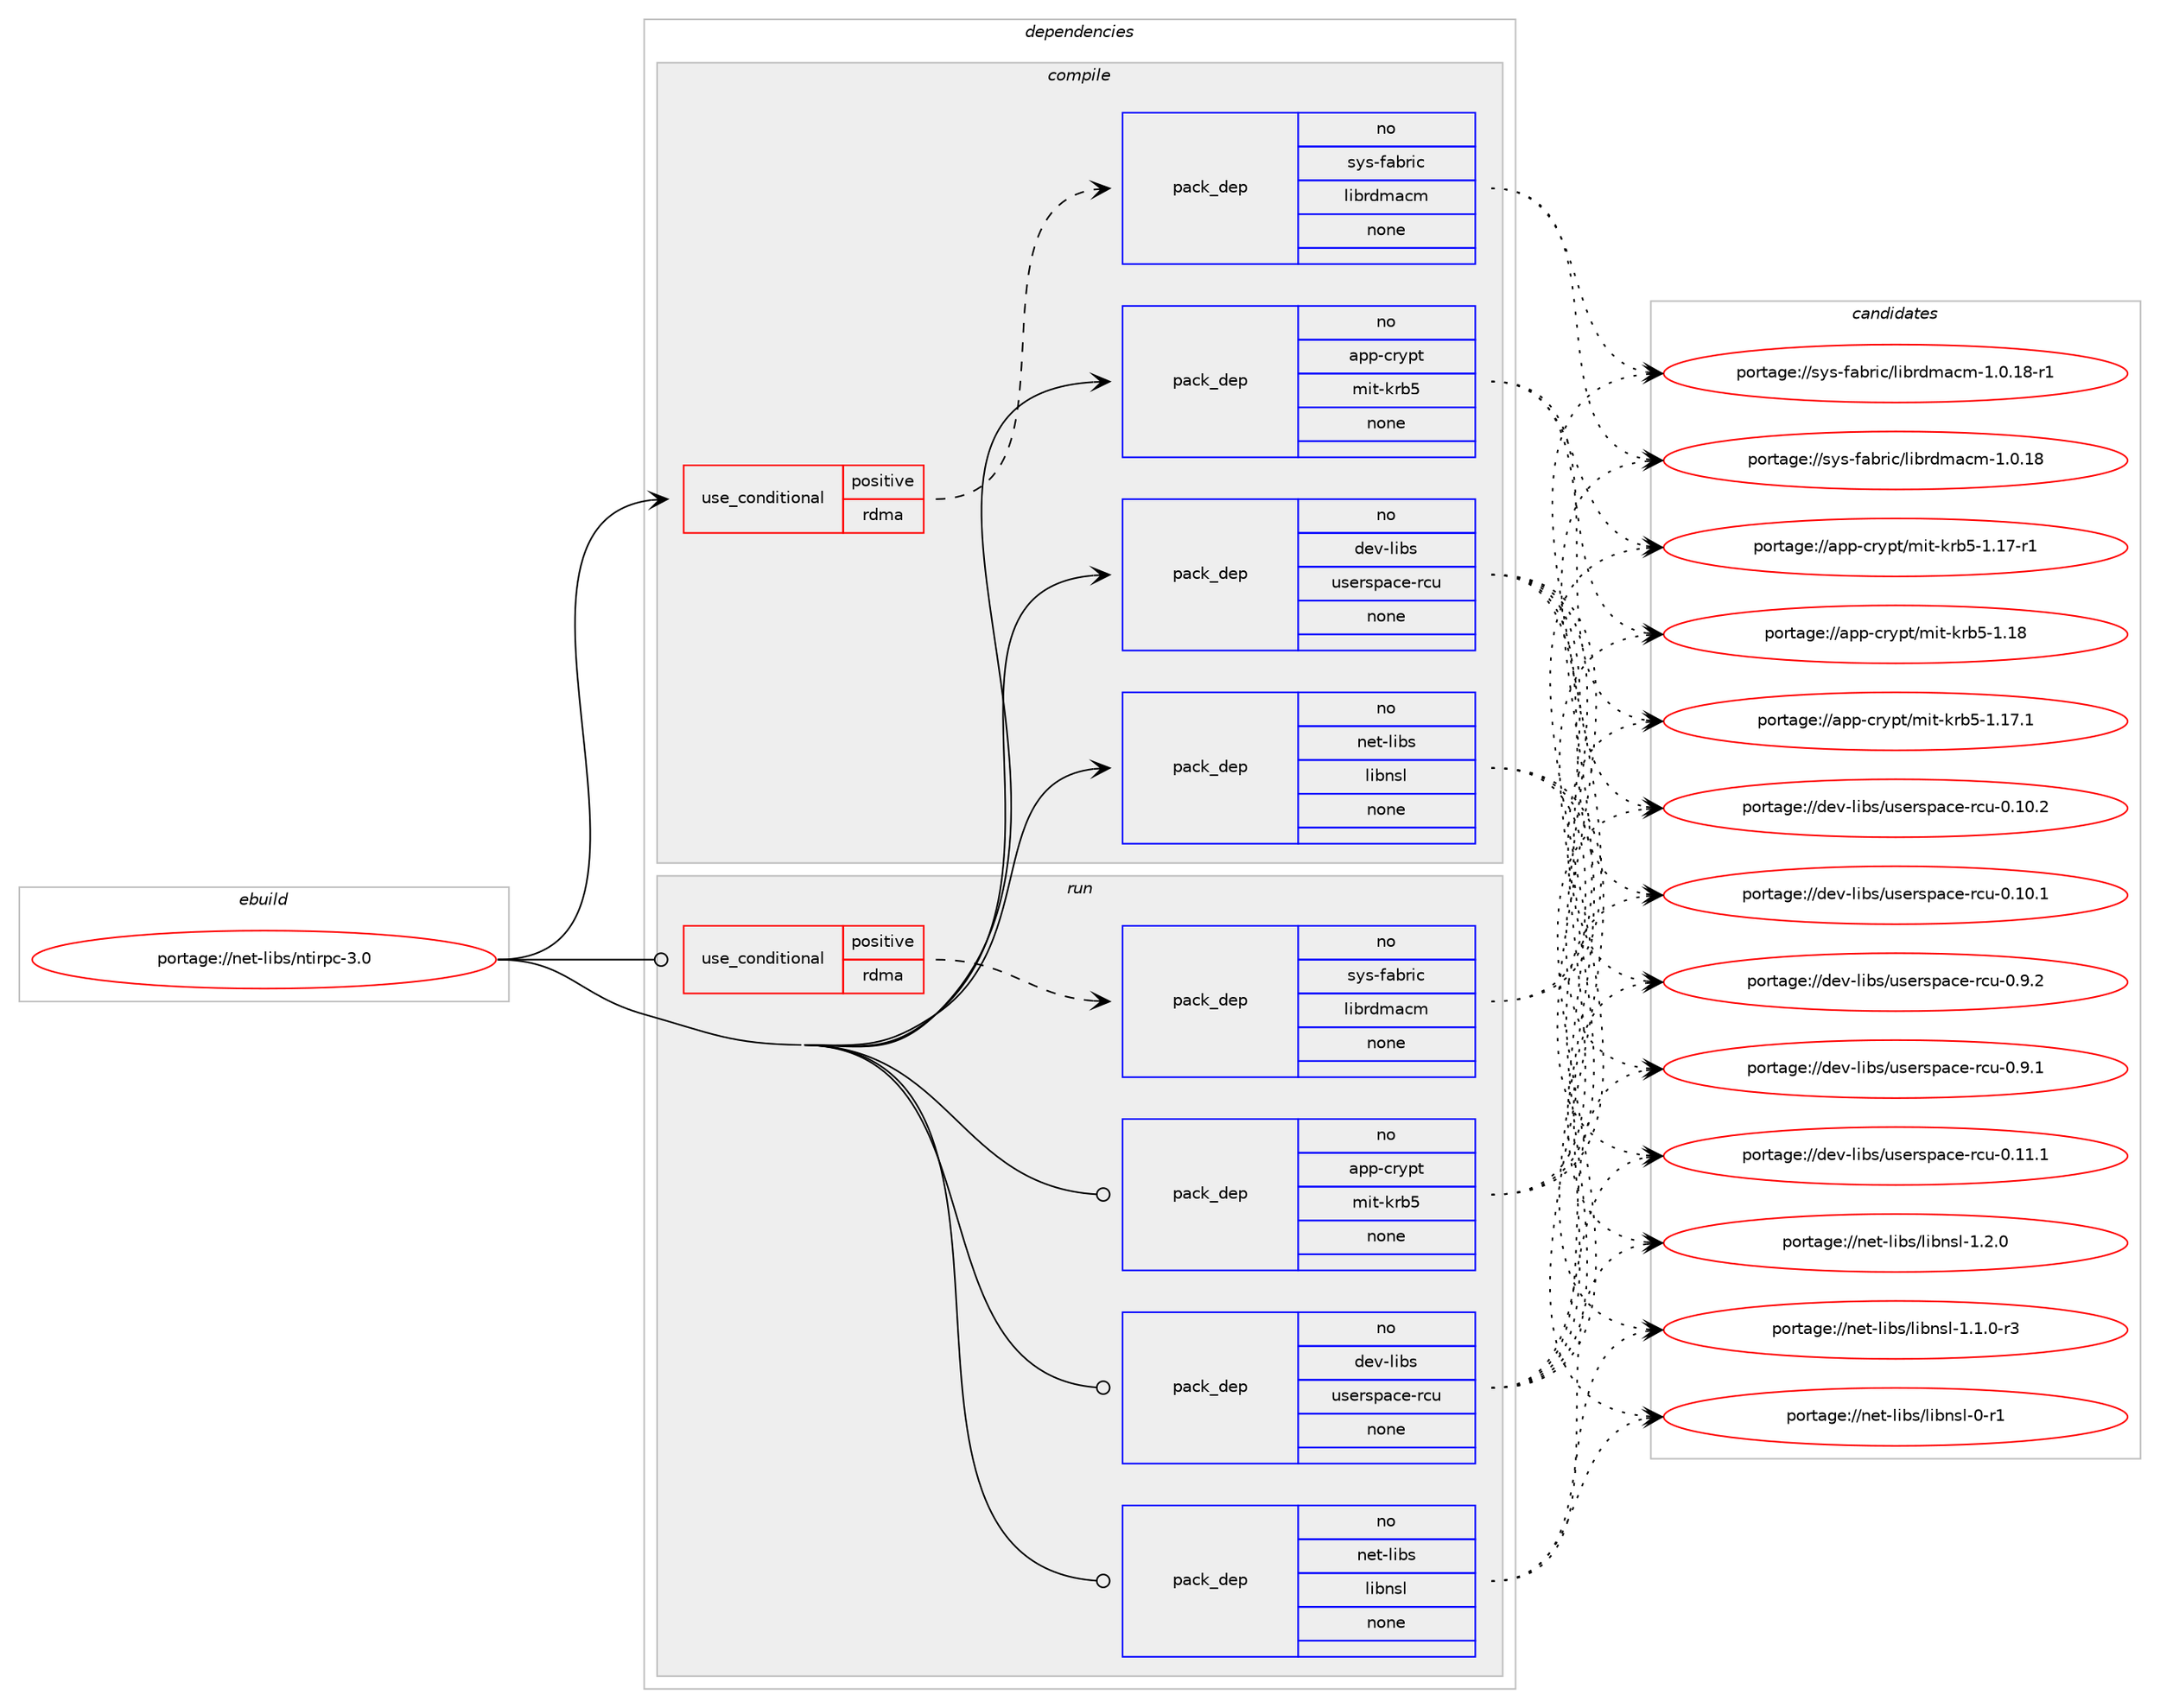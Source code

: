 digraph prolog {

# *************
# Graph options
# *************

newrank=true;
concentrate=true;
compound=true;
graph [rankdir=LR,fontname=Helvetica,fontsize=10,ranksep=1.5];#, ranksep=2.5, nodesep=0.2];
edge  [arrowhead=vee];
node  [fontname=Helvetica,fontsize=10];

# **********
# The ebuild
# **********

subgraph cluster_leftcol {
color=gray;
rank=same;
label=<<i>ebuild</i>>;
id [label="portage://net-libs/ntirpc-3.0", color=red, width=4, href="../net-libs/ntirpc-3.0.svg"];
}

# ****************
# The dependencies
# ****************

subgraph cluster_midcol {
color=gray;
label=<<i>dependencies</i>>;
subgraph cluster_compile {
fillcolor="#eeeeee";
style=filled;
label=<<i>compile</i>>;
subgraph cond11442 {
dependency57964 [label=<<TABLE BORDER="0" CELLBORDER="1" CELLSPACING="0" CELLPADDING="4"><TR><TD ROWSPAN="3" CELLPADDING="10">use_conditional</TD></TR><TR><TD>positive</TD></TR><TR><TD>rdma</TD></TR></TABLE>>, shape=none, color=red];
subgraph pack45365 {
dependency57965 [label=<<TABLE BORDER="0" CELLBORDER="1" CELLSPACING="0" CELLPADDING="4" WIDTH="220"><TR><TD ROWSPAN="6" CELLPADDING="30">pack_dep</TD></TR><TR><TD WIDTH="110">no</TD></TR><TR><TD>sys-fabric</TD></TR><TR><TD>librdmacm</TD></TR><TR><TD>none</TD></TR><TR><TD></TD></TR></TABLE>>, shape=none, color=blue];
}
dependency57964:e -> dependency57965:w [weight=20,style="dashed",arrowhead="vee"];
}
id:e -> dependency57964:w [weight=20,style="solid",arrowhead="vee"];
subgraph pack45366 {
dependency57966 [label=<<TABLE BORDER="0" CELLBORDER="1" CELLSPACING="0" CELLPADDING="4" WIDTH="220"><TR><TD ROWSPAN="6" CELLPADDING="30">pack_dep</TD></TR><TR><TD WIDTH="110">no</TD></TR><TR><TD>app-crypt</TD></TR><TR><TD>mit-krb5</TD></TR><TR><TD>none</TD></TR><TR><TD></TD></TR></TABLE>>, shape=none, color=blue];
}
id:e -> dependency57966:w [weight=20,style="solid",arrowhead="vee"];
subgraph pack45367 {
dependency57967 [label=<<TABLE BORDER="0" CELLBORDER="1" CELLSPACING="0" CELLPADDING="4" WIDTH="220"><TR><TD ROWSPAN="6" CELLPADDING="30">pack_dep</TD></TR><TR><TD WIDTH="110">no</TD></TR><TR><TD>dev-libs</TD></TR><TR><TD>userspace-rcu</TD></TR><TR><TD>none</TD></TR><TR><TD></TD></TR></TABLE>>, shape=none, color=blue];
}
id:e -> dependency57967:w [weight=20,style="solid",arrowhead="vee"];
subgraph pack45368 {
dependency57968 [label=<<TABLE BORDER="0" CELLBORDER="1" CELLSPACING="0" CELLPADDING="4" WIDTH="220"><TR><TD ROWSPAN="6" CELLPADDING="30">pack_dep</TD></TR><TR><TD WIDTH="110">no</TD></TR><TR><TD>net-libs</TD></TR><TR><TD>libnsl</TD></TR><TR><TD>none</TD></TR><TR><TD></TD></TR></TABLE>>, shape=none, color=blue];
}
id:e -> dependency57968:w [weight=20,style="solid",arrowhead="vee"];
}
subgraph cluster_compileandrun {
fillcolor="#eeeeee";
style=filled;
label=<<i>compile and run</i>>;
}
subgraph cluster_run {
fillcolor="#eeeeee";
style=filled;
label=<<i>run</i>>;
subgraph cond11443 {
dependency57969 [label=<<TABLE BORDER="0" CELLBORDER="1" CELLSPACING="0" CELLPADDING="4"><TR><TD ROWSPAN="3" CELLPADDING="10">use_conditional</TD></TR><TR><TD>positive</TD></TR><TR><TD>rdma</TD></TR></TABLE>>, shape=none, color=red];
subgraph pack45369 {
dependency57970 [label=<<TABLE BORDER="0" CELLBORDER="1" CELLSPACING="0" CELLPADDING="4" WIDTH="220"><TR><TD ROWSPAN="6" CELLPADDING="30">pack_dep</TD></TR><TR><TD WIDTH="110">no</TD></TR><TR><TD>sys-fabric</TD></TR><TR><TD>librdmacm</TD></TR><TR><TD>none</TD></TR><TR><TD></TD></TR></TABLE>>, shape=none, color=blue];
}
dependency57969:e -> dependency57970:w [weight=20,style="dashed",arrowhead="vee"];
}
id:e -> dependency57969:w [weight=20,style="solid",arrowhead="odot"];
subgraph pack45370 {
dependency57971 [label=<<TABLE BORDER="0" CELLBORDER="1" CELLSPACING="0" CELLPADDING="4" WIDTH="220"><TR><TD ROWSPAN="6" CELLPADDING="30">pack_dep</TD></TR><TR><TD WIDTH="110">no</TD></TR><TR><TD>app-crypt</TD></TR><TR><TD>mit-krb5</TD></TR><TR><TD>none</TD></TR><TR><TD></TD></TR></TABLE>>, shape=none, color=blue];
}
id:e -> dependency57971:w [weight=20,style="solid",arrowhead="odot"];
subgraph pack45371 {
dependency57972 [label=<<TABLE BORDER="0" CELLBORDER="1" CELLSPACING="0" CELLPADDING="4" WIDTH="220"><TR><TD ROWSPAN="6" CELLPADDING="30">pack_dep</TD></TR><TR><TD WIDTH="110">no</TD></TR><TR><TD>dev-libs</TD></TR><TR><TD>userspace-rcu</TD></TR><TR><TD>none</TD></TR><TR><TD></TD></TR></TABLE>>, shape=none, color=blue];
}
id:e -> dependency57972:w [weight=20,style="solid",arrowhead="odot"];
subgraph pack45372 {
dependency57973 [label=<<TABLE BORDER="0" CELLBORDER="1" CELLSPACING="0" CELLPADDING="4" WIDTH="220"><TR><TD ROWSPAN="6" CELLPADDING="30">pack_dep</TD></TR><TR><TD WIDTH="110">no</TD></TR><TR><TD>net-libs</TD></TR><TR><TD>libnsl</TD></TR><TR><TD>none</TD></TR><TR><TD></TD></TR></TABLE>>, shape=none, color=blue];
}
id:e -> dependency57973:w [weight=20,style="solid",arrowhead="odot"];
}
}

# **************
# The candidates
# **************

subgraph cluster_choices {
rank=same;
color=gray;
label=<<i>candidates</i>>;

subgraph choice45365 {
color=black;
nodesep=1;
choice1151211154510297981141059947108105981141001099799109454946484649564511449 [label="portage://sys-fabric/librdmacm-1.0.18-r1", color=red, width=4,href="../sys-fabric/librdmacm-1.0.18-r1.svg"];
choice115121115451029798114105994710810598114100109979910945494648464956 [label="portage://sys-fabric/librdmacm-1.0.18", color=red, width=4,href="../sys-fabric/librdmacm-1.0.18.svg"];
dependency57965:e -> choice1151211154510297981141059947108105981141001099799109454946484649564511449:w [style=dotted,weight="100"];
dependency57965:e -> choice115121115451029798114105994710810598114100109979910945494648464956:w [style=dotted,weight="100"];
}
subgraph choice45366 {
color=black;
nodesep=1;
choice971121124599114121112116471091051164510711498534549464956 [label="portage://app-crypt/mit-krb5-1.18", color=red, width=4,href="../app-crypt/mit-krb5-1.18.svg"];
choice9711211245991141211121164710910511645107114985345494649554649 [label="portage://app-crypt/mit-krb5-1.17.1", color=red, width=4,href="../app-crypt/mit-krb5-1.17.1.svg"];
choice9711211245991141211121164710910511645107114985345494649554511449 [label="portage://app-crypt/mit-krb5-1.17-r1", color=red, width=4,href="../app-crypt/mit-krb5-1.17-r1.svg"];
dependency57966:e -> choice971121124599114121112116471091051164510711498534549464956:w [style=dotted,weight="100"];
dependency57966:e -> choice9711211245991141211121164710910511645107114985345494649554649:w [style=dotted,weight="100"];
dependency57966:e -> choice9711211245991141211121164710910511645107114985345494649554511449:w [style=dotted,weight="100"];
}
subgraph choice45367 {
color=black;
nodesep=1;
choice10010111845108105981154711711510111411511297991014511499117454846574650 [label="portage://dev-libs/userspace-rcu-0.9.2", color=red, width=4,href="../dev-libs/userspace-rcu-0.9.2.svg"];
choice10010111845108105981154711711510111411511297991014511499117454846574649 [label="portage://dev-libs/userspace-rcu-0.9.1", color=red, width=4,href="../dev-libs/userspace-rcu-0.9.1.svg"];
choice1001011184510810598115471171151011141151129799101451149911745484649494649 [label="portage://dev-libs/userspace-rcu-0.11.1", color=red, width=4,href="../dev-libs/userspace-rcu-0.11.1.svg"];
choice1001011184510810598115471171151011141151129799101451149911745484649484650 [label="portage://dev-libs/userspace-rcu-0.10.2", color=red, width=4,href="../dev-libs/userspace-rcu-0.10.2.svg"];
choice1001011184510810598115471171151011141151129799101451149911745484649484649 [label="portage://dev-libs/userspace-rcu-0.10.1", color=red, width=4,href="../dev-libs/userspace-rcu-0.10.1.svg"];
dependency57967:e -> choice10010111845108105981154711711510111411511297991014511499117454846574650:w [style=dotted,weight="100"];
dependency57967:e -> choice10010111845108105981154711711510111411511297991014511499117454846574649:w [style=dotted,weight="100"];
dependency57967:e -> choice1001011184510810598115471171151011141151129799101451149911745484649494649:w [style=dotted,weight="100"];
dependency57967:e -> choice1001011184510810598115471171151011141151129799101451149911745484649484650:w [style=dotted,weight="100"];
dependency57967:e -> choice1001011184510810598115471171151011141151129799101451149911745484649484649:w [style=dotted,weight="100"];
}
subgraph choice45368 {
color=black;
nodesep=1;
choice11010111645108105981154710810598110115108454946504648 [label="portage://net-libs/libnsl-1.2.0", color=red, width=4,href="../net-libs/libnsl-1.2.0.svg"];
choice110101116451081059811547108105981101151084549464946484511451 [label="portage://net-libs/libnsl-1.1.0-r3", color=red, width=4,href="../net-libs/libnsl-1.1.0-r3.svg"];
choice1101011164510810598115471081059811011510845484511449 [label="portage://net-libs/libnsl-0-r1", color=red, width=4,href="../net-libs/libnsl-0-r1.svg"];
dependency57968:e -> choice11010111645108105981154710810598110115108454946504648:w [style=dotted,weight="100"];
dependency57968:e -> choice110101116451081059811547108105981101151084549464946484511451:w [style=dotted,weight="100"];
dependency57968:e -> choice1101011164510810598115471081059811011510845484511449:w [style=dotted,weight="100"];
}
subgraph choice45369 {
color=black;
nodesep=1;
choice1151211154510297981141059947108105981141001099799109454946484649564511449 [label="portage://sys-fabric/librdmacm-1.0.18-r1", color=red, width=4,href="../sys-fabric/librdmacm-1.0.18-r1.svg"];
choice115121115451029798114105994710810598114100109979910945494648464956 [label="portage://sys-fabric/librdmacm-1.0.18", color=red, width=4,href="../sys-fabric/librdmacm-1.0.18.svg"];
dependency57970:e -> choice1151211154510297981141059947108105981141001099799109454946484649564511449:w [style=dotted,weight="100"];
dependency57970:e -> choice115121115451029798114105994710810598114100109979910945494648464956:w [style=dotted,weight="100"];
}
subgraph choice45370 {
color=black;
nodesep=1;
choice971121124599114121112116471091051164510711498534549464956 [label="portage://app-crypt/mit-krb5-1.18", color=red, width=4,href="../app-crypt/mit-krb5-1.18.svg"];
choice9711211245991141211121164710910511645107114985345494649554649 [label="portage://app-crypt/mit-krb5-1.17.1", color=red, width=4,href="../app-crypt/mit-krb5-1.17.1.svg"];
choice9711211245991141211121164710910511645107114985345494649554511449 [label="portage://app-crypt/mit-krb5-1.17-r1", color=red, width=4,href="../app-crypt/mit-krb5-1.17-r1.svg"];
dependency57971:e -> choice971121124599114121112116471091051164510711498534549464956:w [style=dotted,weight="100"];
dependency57971:e -> choice9711211245991141211121164710910511645107114985345494649554649:w [style=dotted,weight="100"];
dependency57971:e -> choice9711211245991141211121164710910511645107114985345494649554511449:w [style=dotted,weight="100"];
}
subgraph choice45371 {
color=black;
nodesep=1;
choice10010111845108105981154711711510111411511297991014511499117454846574650 [label="portage://dev-libs/userspace-rcu-0.9.2", color=red, width=4,href="../dev-libs/userspace-rcu-0.9.2.svg"];
choice10010111845108105981154711711510111411511297991014511499117454846574649 [label="portage://dev-libs/userspace-rcu-0.9.1", color=red, width=4,href="../dev-libs/userspace-rcu-0.9.1.svg"];
choice1001011184510810598115471171151011141151129799101451149911745484649494649 [label="portage://dev-libs/userspace-rcu-0.11.1", color=red, width=4,href="../dev-libs/userspace-rcu-0.11.1.svg"];
choice1001011184510810598115471171151011141151129799101451149911745484649484650 [label="portage://dev-libs/userspace-rcu-0.10.2", color=red, width=4,href="../dev-libs/userspace-rcu-0.10.2.svg"];
choice1001011184510810598115471171151011141151129799101451149911745484649484649 [label="portage://dev-libs/userspace-rcu-0.10.1", color=red, width=4,href="../dev-libs/userspace-rcu-0.10.1.svg"];
dependency57972:e -> choice10010111845108105981154711711510111411511297991014511499117454846574650:w [style=dotted,weight="100"];
dependency57972:e -> choice10010111845108105981154711711510111411511297991014511499117454846574649:w [style=dotted,weight="100"];
dependency57972:e -> choice1001011184510810598115471171151011141151129799101451149911745484649494649:w [style=dotted,weight="100"];
dependency57972:e -> choice1001011184510810598115471171151011141151129799101451149911745484649484650:w [style=dotted,weight="100"];
dependency57972:e -> choice1001011184510810598115471171151011141151129799101451149911745484649484649:w [style=dotted,weight="100"];
}
subgraph choice45372 {
color=black;
nodesep=1;
choice11010111645108105981154710810598110115108454946504648 [label="portage://net-libs/libnsl-1.2.0", color=red, width=4,href="../net-libs/libnsl-1.2.0.svg"];
choice110101116451081059811547108105981101151084549464946484511451 [label="portage://net-libs/libnsl-1.1.0-r3", color=red, width=4,href="../net-libs/libnsl-1.1.0-r3.svg"];
choice1101011164510810598115471081059811011510845484511449 [label="portage://net-libs/libnsl-0-r1", color=red, width=4,href="../net-libs/libnsl-0-r1.svg"];
dependency57973:e -> choice11010111645108105981154710810598110115108454946504648:w [style=dotted,weight="100"];
dependency57973:e -> choice110101116451081059811547108105981101151084549464946484511451:w [style=dotted,weight="100"];
dependency57973:e -> choice1101011164510810598115471081059811011510845484511449:w [style=dotted,weight="100"];
}
}

}
